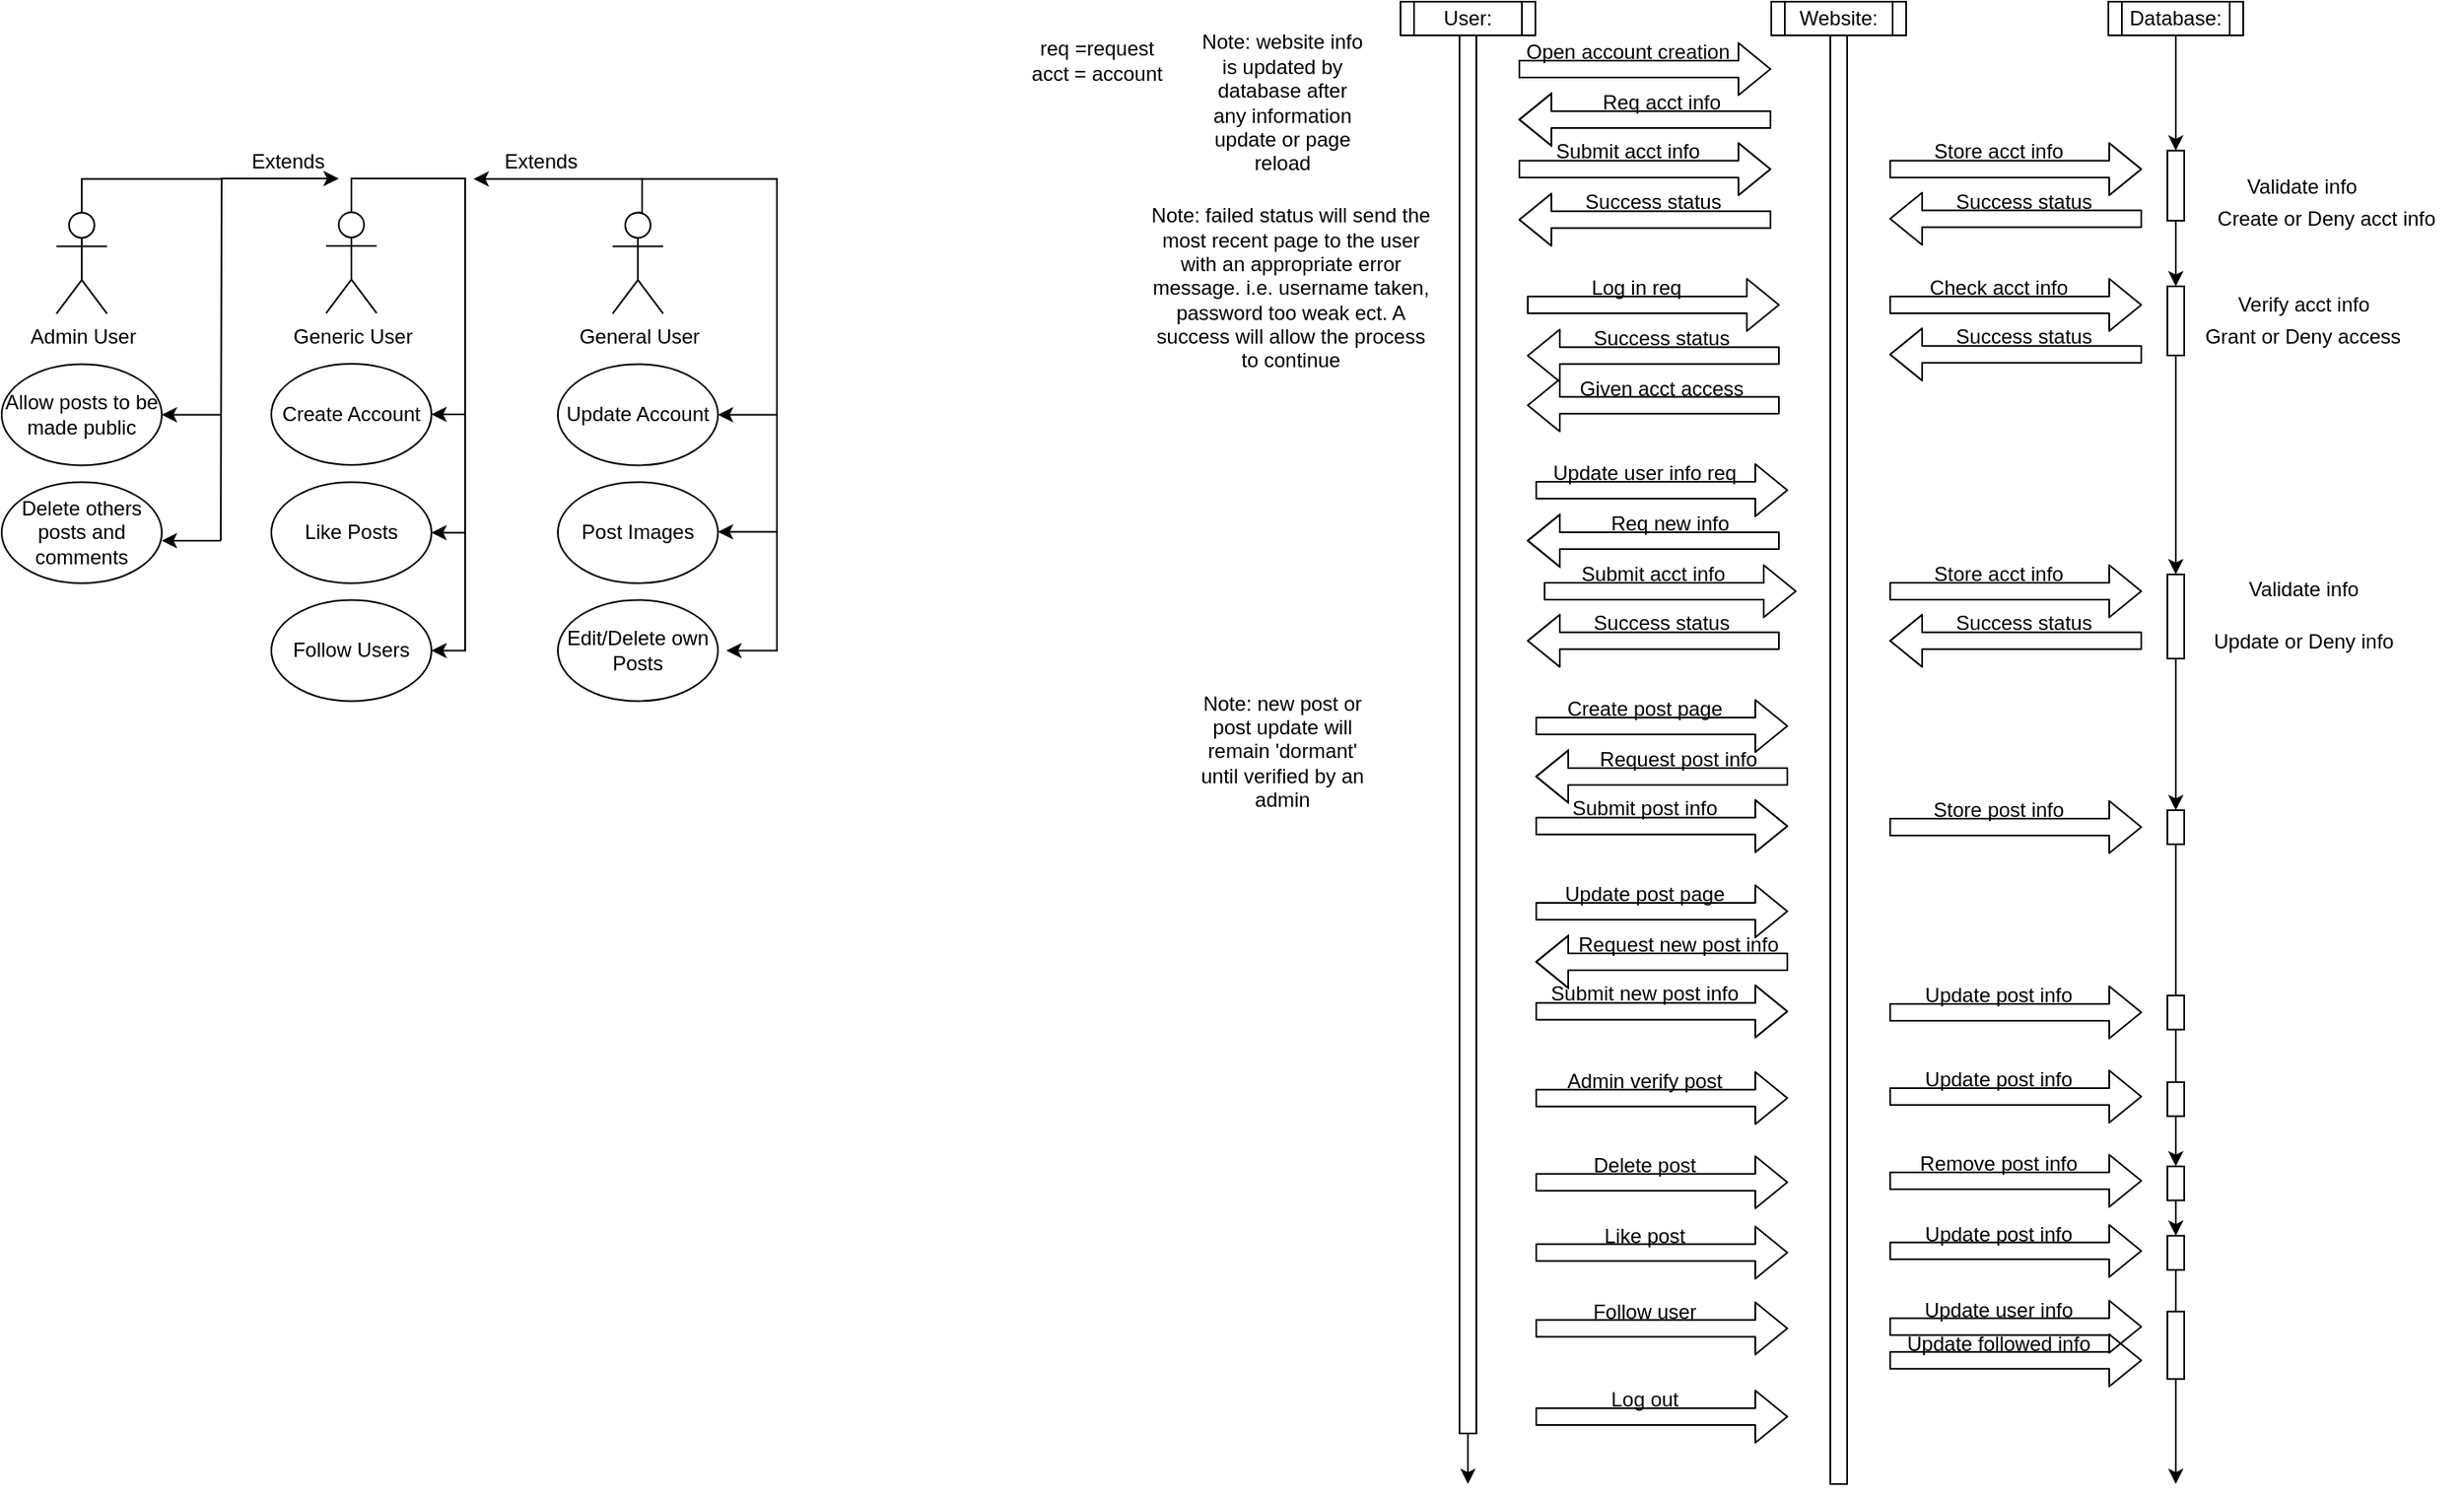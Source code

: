 <mxfile version="14.5.0" type="github">
  <diagram id="xQAQiBnubpCkgWLHh3Rl" name="Page-1">
    <mxGraphModel dx="1597" dy="1117" grid="1" gridSize="10" guides="1" tooltips="1" connect="1" arrows="1" fold="1" page="1" pageScale="1" pageWidth="850" pageHeight="1100" math="0" shadow="0">
      <root>
        <mxCell id="0" />
        <mxCell id="1" parent="0" />
        <mxCell id="hfRFohdYxngcztOoLjTW-9" style="edgeStyle=orthogonalEdgeStyle;rounded=0;orthogonalLoop=1;jettySize=auto;html=1;exitX=0.5;exitY=0;exitDx=0;exitDy=0;exitPerimeter=0;entryX=1;entryY=0.5;entryDx=0;entryDy=0;" parent="1" source="hfRFohdYxngcztOoLjTW-1" target="hfRFohdYxngcztOoLjTW-7" edge="1">
          <mxGeometry relative="1" as="geometry" />
        </mxCell>
        <mxCell id="hfRFohdYxngcztOoLjTW-10" style="edgeStyle=orthogonalEdgeStyle;rounded=0;orthogonalLoop=1;jettySize=auto;html=1;exitX=0.5;exitY=0;exitDx=0;exitDy=0;exitPerimeter=0;entryX=1;entryY=0.5;entryDx=0;entryDy=0;" parent="1" source="hfRFohdYxngcztOoLjTW-1" target="hfRFohdYxngcztOoLjTW-2" edge="1">
          <mxGeometry relative="1" as="geometry" />
        </mxCell>
        <mxCell id="hfRFohdYxngcztOoLjTW-14" style="edgeStyle=orthogonalEdgeStyle;rounded=0;orthogonalLoop=1;jettySize=auto;html=1;exitX=0.5;exitY=0;exitDx=0;exitDy=0;exitPerimeter=0;entryX=1;entryY=0.5;entryDx=0;entryDy=0;" parent="1" source="hfRFohdYxngcztOoLjTW-1" target="hfRFohdYxngcztOoLjTW-6" edge="1">
          <mxGeometry relative="1" as="geometry" />
        </mxCell>
        <mxCell id="hfRFohdYxngcztOoLjTW-1" value="Generic User" style="shape=umlActor;verticalLabelPosition=bottom;verticalAlign=top;html=1;outlineConnect=0;" parent="1" vertex="1">
          <mxGeometry x="-177.5" y="124.97" width="30" height="60" as="geometry" />
        </mxCell>
        <mxCell id="hfRFohdYxngcztOoLjTW-2" value="Create Account" style="ellipse;whiteSpace=wrap;html=1;" parent="1" vertex="1">
          <mxGeometry x="-210" y="214.97" width="95" height="60" as="geometry" />
        </mxCell>
        <mxCell id="hfRFohdYxngcztOoLjTW-3" value="Update Account" style="ellipse;whiteSpace=wrap;html=1;" parent="1" vertex="1">
          <mxGeometry x="-40" y="215.2" width="95" height="60" as="geometry" />
        </mxCell>
        <mxCell id="hfRFohdYxngcztOoLjTW-4" value="Post Images" style="ellipse;whiteSpace=wrap;html=1;" parent="1" vertex="1">
          <mxGeometry x="-40" y="285.2" width="95" height="60" as="geometry" />
        </mxCell>
        <mxCell id="hfRFohdYxngcztOoLjTW-5" value="Edit/Delete own Posts" style="ellipse;whiteSpace=wrap;html=1;" parent="1" vertex="1">
          <mxGeometry x="-40" y="355.2" width="95" height="60" as="geometry" />
        </mxCell>
        <mxCell id="hfRFohdYxngcztOoLjTW-6" value="Like Posts" style="ellipse;whiteSpace=wrap;html=1;" parent="1" vertex="1">
          <mxGeometry x="-210" y="285.2" width="95" height="60" as="geometry" />
        </mxCell>
        <mxCell id="hfRFohdYxngcztOoLjTW-7" value="Follow Users" style="ellipse;whiteSpace=wrap;html=1;" parent="1" vertex="1">
          <mxGeometry x="-210" y="355.2" width="95" height="60" as="geometry" />
        </mxCell>
        <mxCell id="hfRFohdYxngcztOoLjTW-15" value="User:" style="shape=process;whiteSpace=wrap;html=1;backgroundOutline=1;" parent="1" vertex="1">
          <mxGeometry x="460" width="80" height="20" as="geometry" />
        </mxCell>
        <mxCell id="D6UpC_t0k1VN66I-JDON-28" style="edgeStyle=orthogonalEdgeStyle;rounded=0;orthogonalLoop=1;jettySize=auto;html=1;exitX=0.5;exitY=1;exitDx=0;exitDy=0;" edge="1" parent="1" source="D6UpC_t0k1VN66I-JDON-97">
          <mxGeometry relative="1" as="geometry">
            <mxPoint x="920" y="880" as="targetPoint" />
          </mxGeometry>
        </mxCell>
        <mxCell id="hfRFohdYxngcztOoLjTW-16" value="Database:" style="shape=process;whiteSpace=wrap;html=1;backgroundOutline=1;" parent="1" vertex="1">
          <mxGeometry x="880" width="80" height="20" as="geometry" />
        </mxCell>
        <mxCell id="D6UpC_t0k1VN66I-JDON-189" style="edgeStyle=orthogonalEdgeStyle;rounded=0;orthogonalLoop=1;jettySize=auto;html=1;exitX=0.5;exitY=1;exitDx=0;exitDy=0;endArrow=classic;endFill=1;strokeColor=#000000;" edge="1" parent="1" source="hfRFohdYxngcztOoLjTW-40">
          <mxGeometry relative="1" as="geometry">
            <mxPoint x="500" y="880" as="targetPoint" />
          </mxGeometry>
        </mxCell>
        <mxCell id="hfRFohdYxngcztOoLjTW-40" value="" style="rounded=0;whiteSpace=wrap;html=1;" parent="1" vertex="1">
          <mxGeometry x="495" y="20" width="10" height="830" as="geometry" />
        </mxCell>
        <mxCell id="D6UpC_t0k1VN66I-JDON-3" value="Website:" style="shape=process;whiteSpace=wrap;html=1;backgroundOutline=1;" vertex="1" parent="1">
          <mxGeometry x="680" width="80" height="20" as="geometry" />
        </mxCell>
        <mxCell id="D6UpC_t0k1VN66I-JDON-4" value="" style="rounded=0;whiteSpace=wrap;html=1;" vertex="1" parent="1">
          <mxGeometry x="715" y="20" width="10" height="860" as="geometry" />
        </mxCell>
        <mxCell id="D6UpC_t0k1VN66I-JDON-20" value="" style="shape=flexArrow;endArrow=classic;html=1;" edge="1" parent="1">
          <mxGeometry width="50" height="50" relative="1" as="geometry">
            <mxPoint x="530" y="40" as="sourcePoint" />
            <mxPoint x="680" y="40" as="targetPoint" />
          </mxGeometry>
        </mxCell>
        <mxCell id="D6UpC_t0k1VN66I-JDON-21" value="Open account creation" style="text;html=1;strokeColor=none;fillColor=none;align=center;verticalAlign=middle;whiteSpace=wrap;rounded=0;" vertex="1" parent="1">
          <mxGeometry x="530" y="20" width="130" height="20" as="geometry" />
        </mxCell>
        <mxCell id="D6UpC_t0k1VN66I-JDON-23" value="" style="shape=flexArrow;endArrow=classic;html=1;entryX=0;entryY=1;entryDx=0;entryDy=0;" edge="1" parent="1">
          <mxGeometry width="50" height="50" relative="1" as="geometry">
            <mxPoint x="680" y="70" as="sourcePoint" />
            <mxPoint x="530" y="70" as="targetPoint" />
            <Array as="points">
              <mxPoint x="670" y="70" />
              <mxPoint x="550" y="70" />
            </Array>
          </mxGeometry>
        </mxCell>
        <mxCell id="D6UpC_t0k1VN66I-JDON-25" value="Req acct info" style="text;html=1;strokeColor=none;fillColor=none;align=center;verticalAlign=middle;whiteSpace=wrap;rounded=0;" vertex="1" parent="1">
          <mxGeometry x="550" y="50" width="130" height="20" as="geometry" />
        </mxCell>
        <mxCell id="D6UpC_t0k1VN66I-JDON-26" value="" style="shape=flexArrow;endArrow=classic;html=1;" edge="1" parent="1">
          <mxGeometry width="50" height="50" relative="1" as="geometry">
            <mxPoint x="530" y="99.43" as="sourcePoint" />
            <mxPoint x="680" y="99.43" as="targetPoint" />
          </mxGeometry>
        </mxCell>
        <mxCell id="D6UpC_t0k1VN66I-JDON-27" value="Submit acct info" style="text;html=1;strokeColor=none;fillColor=none;align=center;verticalAlign=middle;whiteSpace=wrap;rounded=0;" vertex="1" parent="1">
          <mxGeometry x="530" y="79.43" width="130" height="20" as="geometry" />
        </mxCell>
        <mxCell id="hfRFohdYxngcztOoLjTW-43" value="" style="rounded=0;whiteSpace=wrap;html=1;" parent="1" vertex="1">
          <mxGeometry x="915" y="88.4" width="10" height="41.6" as="geometry" />
        </mxCell>
        <mxCell id="D6UpC_t0k1VN66I-JDON-29" style="edgeStyle=orthogonalEdgeStyle;rounded=0;orthogonalLoop=1;jettySize=auto;html=1;exitX=0.5;exitY=1;exitDx=0;exitDy=0;" edge="1" parent="1" source="hfRFohdYxngcztOoLjTW-16" target="hfRFohdYxngcztOoLjTW-43">
          <mxGeometry relative="1" as="geometry">
            <mxPoint x="920.143" y="440" as="targetPoint" />
            <mxPoint x="920" y="20" as="sourcePoint" />
          </mxGeometry>
        </mxCell>
        <mxCell id="D6UpC_t0k1VN66I-JDON-30" value="" style="shape=flexArrow;endArrow=classic;html=1;" edge="1" parent="1">
          <mxGeometry width="50" height="50" relative="1" as="geometry">
            <mxPoint x="750" y="99.43" as="sourcePoint" />
            <mxPoint x="900" y="99.43" as="targetPoint" />
          </mxGeometry>
        </mxCell>
        <mxCell id="D6UpC_t0k1VN66I-JDON-31" value="Store acct info" style="text;html=1;strokeColor=none;fillColor=none;align=center;verticalAlign=middle;whiteSpace=wrap;rounded=0;" vertex="1" parent="1">
          <mxGeometry x="750" y="79.43" width="130" height="20" as="geometry" />
        </mxCell>
        <mxCell id="D6UpC_t0k1VN66I-JDON-32" value="Validate info" style="text;html=1;strokeColor=none;fillColor=none;align=center;verticalAlign=middle;whiteSpace=wrap;rounded=0;" vertex="1" parent="1">
          <mxGeometry x="930" y="100" width="130" height="20" as="geometry" />
        </mxCell>
        <mxCell id="D6UpC_t0k1VN66I-JDON-33" value="Create or Deny acct info" style="text;html=1;strokeColor=none;fillColor=none;align=center;verticalAlign=middle;whiteSpace=wrap;rounded=0;" vertex="1" parent="1">
          <mxGeometry x="929" y="119.43" width="161" height="20" as="geometry" />
        </mxCell>
        <mxCell id="D6UpC_t0k1VN66I-JDON-34" value="" style="shape=flexArrow;endArrow=classic;html=1;" edge="1" parent="1">
          <mxGeometry width="50" height="50" relative="1" as="geometry">
            <mxPoint x="900" y="128.86" as="sourcePoint" />
            <mxPoint x="750" y="128.86" as="targetPoint" />
          </mxGeometry>
        </mxCell>
        <mxCell id="D6UpC_t0k1VN66I-JDON-35" value="Success status" style="text;html=1;strokeColor=none;fillColor=none;align=center;verticalAlign=middle;whiteSpace=wrap;rounded=0;" vertex="1" parent="1">
          <mxGeometry x="760" y="108.69" width="140" height="20" as="geometry" />
        </mxCell>
        <mxCell id="D6UpC_t0k1VN66I-JDON-36" value="" style="shape=flexArrow;endArrow=classic;html=1;" edge="1" parent="1">
          <mxGeometry width="50" height="50" relative="1" as="geometry">
            <mxPoint x="680" y="129.43" as="sourcePoint" />
            <mxPoint x="530" y="129.43" as="targetPoint" />
          </mxGeometry>
        </mxCell>
        <mxCell id="D6UpC_t0k1VN66I-JDON-37" value="Success status" style="text;html=1;strokeColor=none;fillColor=none;align=center;verticalAlign=middle;whiteSpace=wrap;rounded=0;" vertex="1" parent="1">
          <mxGeometry x="540" y="109.26" width="140" height="20" as="geometry" />
        </mxCell>
        <mxCell id="D6UpC_t0k1VN66I-JDON-50" value="" style="shape=flexArrow;endArrow=classic;html=1;" edge="1" parent="1">
          <mxGeometry width="50" height="50" relative="1" as="geometry">
            <mxPoint x="535" y="180.0" as="sourcePoint" />
            <mxPoint x="685" y="180.0" as="targetPoint" />
          </mxGeometry>
        </mxCell>
        <mxCell id="D6UpC_t0k1VN66I-JDON-51" value="Log in req" style="text;html=1;strokeColor=none;fillColor=none;align=center;verticalAlign=middle;whiteSpace=wrap;rounded=0;" vertex="1" parent="1">
          <mxGeometry x="535" y="160" width="130" height="20" as="geometry" />
        </mxCell>
        <mxCell id="D6UpC_t0k1VN66I-JDON-54" value="" style="shape=flexArrow;endArrow=classic;html=1;" edge="1" parent="1">
          <mxGeometry width="50" height="50" relative="1" as="geometry">
            <mxPoint x="750" y="180.0" as="sourcePoint" />
            <mxPoint x="900" y="180.0" as="targetPoint" />
          </mxGeometry>
        </mxCell>
        <mxCell id="D6UpC_t0k1VN66I-JDON-55" value="Check acct info" style="text;html=1;strokeColor=none;fillColor=none;align=center;verticalAlign=middle;whiteSpace=wrap;rounded=0;" vertex="1" parent="1">
          <mxGeometry x="750" y="160" width="130" height="20" as="geometry" />
        </mxCell>
        <mxCell id="D6UpC_t0k1VN66I-JDON-56" value="" style="shape=flexArrow;endArrow=classic;html=1;" edge="1" parent="1">
          <mxGeometry width="50" height="50" relative="1" as="geometry">
            <mxPoint x="900" y="209.43" as="sourcePoint" />
            <mxPoint x="750" y="209.43" as="targetPoint" />
          </mxGeometry>
        </mxCell>
        <mxCell id="D6UpC_t0k1VN66I-JDON-57" value="Success status" style="text;html=1;strokeColor=none;fillColor=none;align=center;verticalAlign=middle;whiteSpace=wrap;rounded=0;" vertex="1" parent="1">
          <mxGeometry x="760" y="189.26" width="140" height="20" as="geometry" />
        </mxCell>
        <mxCell id="D6UpC_t0k1VN66I-JDON-61" value="Verify acct info" style="text;html=1;strokeColor=none;fillColor=none;align=center;verticalAlign=middle;whiteSpace=wrap;rounded=0;" vertex="1" parent="1">
          <mxGeometry x="931" y="169.83" width="130" height="20" as="geometry" />
        </mxCell>
        <mxCell id="D6UpC_t0k1VN66I-JDON-62" value="Grant or Deny access" style="text;html=1;strokeColor=none;fillColor=none;align=center;verticalAlign=middle;whiteSpace=wrap;rounded=0;" vertex="1" parent="1">
          <mxGeometry x="930" y="189.26" width="131" height="20" as="geometry" />
        </mxCell>
        <mxCell id="D6UpC_t0k1VN66I-JDON-63" value="" style="shape=flexArrow;endArrow=classic;html=1;" edge="1" parent="1">
          <mxGeometry width="50" height="50" relative="1" as="geometry">
            <mxPoint x="685" y="210.17" as="sourcePoint" />
            <mxPoint x="535" y="210.17" as="targetPoint" />
          </mxGeometry>
        </mxCell>
        <mxCell id="D6UpC_t0k1VN66I-JDON-64" value="Success status" style="text;html=1;strokeColor=none;fillColor=none;align=center;verticalAlign=middle;whiteSpace=wrap;rounded=0;" vertex="1" parent="1">
          <mxGeometry x="545" y="190" width="140" height="20" as="geometry" />
        </mxCell>
        <mxCell id="D6UpC_t0k1VN66I-JDON-65" value="" style="rounded=0;whiteSpace=wrap;html=1;" vertex="1" parent="1">
          <mxGeometry x="915" y="168.97" width="10" height="41.03" as="geometry" />
        </mxCell>
        <mxCell id="D6UpC_t0k1VN66I-JDON-66" style="edgeStyle=orthogonalEdgeStyle;rounded=0;orthogonalLoop=1;jettySize=auto;html=1;exitX=0.5;exitY=1;exitDx=0;exitDy=0;" edge="1" parent="1" source="hfRFohdYxngcztOoLjTW-43" target="D6UpC_t0k1VN66I-JDON-65">
          <mxGeometry relative="1" as="geometry">
            <mxPoint x="920.143" y="440" as="targetPoint" />
            <mxPoint x="920" y="148.97" as="sourcePoint" />
          </mxGeometry>
        </mxCell>
        <mxCell id="D6UpC_t0k1VN66I-JDON-68" value="Note: failed status will send the most recent page to the user with an appropriate error message. i.e. username taken, password too weak ect. A success will allow the process to continue" style="text;html=1;strokeColor=none;fillColor=none;align=center;verticalAlign=middle;whiteSpace=wrap;rounded=0;" vertex="1" parent="1">
          <mxGeometry x="310" y="160" width="170" height="20" as="geometry" />
        </mxCell>
        <mxCell id="D6UpC_t0k1VN66I-JDON-69" value="" style="shape=flexArrow;endArrow=classic;html=1;" edge="1" parent="1">
          <mxGeometry width="50" height="50" relative="1" as="geometry">
            <mxPoint x="685" y="239.67" as="sourcePoint" />
            <mxPoint x="535" y="239.67" as="targetPoint" />
          </mxGeometry>
        </mxCell>
        <mxCell id="D6UpC_t0k1VN66I-JDON-70" value="Given acct access" style="text;html=1;strokeColor=none;fillColor=none;align=center;verticalAlign=middle;whiteSpace=wrap;rounded=0;" vertex="1" parent="1">
          <mxGeometry x="545" y="219.5" width="140" height="20" as="geometry" />
        </mxCell>
        <mxCell id="D6UpC_t0k1VN66I-JDON-72" value="" style="shape=flexArrow;endArrow=classic;html=1;" edge="1" parent="1">
          <mxGeometry width="50" height="50" relative="1" as="geometry">
            <mxPoint x="540" y="430.0" as="sourcePoint" />
            <mxPoint x="690" y="430.0" as="targetPoint" />
          </mxGeometry>
        </mxCell>
        <mxCell id="D6UpC_t0k1VN66I-JDON-73" value="Create post page" style="text;html=1;strokeColor=none;fillColor=none;align=center;verticalAlign=middle;whiteSpace=wrap;rounded=0;" vertex="1" parent="1">
          <mxGeometry x="540" y="410" width="130" height="20" as="geometry" />
        </mxCell>
        <mxCell id="D6UpC_t0k1VN66I-JDON-74" value="" style="shape=flexArrow;endArrow=classic;html=1;entryX=0;entryY=1;entryDx=0;entryDy=0;" edge="1" parent="1">
          <mxGeometry width="50" height="50" relative="1" as="geometry">
            <mxPoint x="690" y="460.0" as="sourcePoint" />
            <mxPoint x="540" y="460.0" as="targetPoint" />
            <Array as="points">
              <mxPoint x="680" y="460" />
              <mxPoint x="560" y="460" />
            </Array>
          </mxGeometry>
        </mxCell>
        <mxCell id="D6UpC_t0k1VN66I-JDON-75" value="Request post info" style="text;html=1;strokeColor=none;fillColor=none;align=center;verticalAlign=middle;whiteSpace=wrap;rounded=0;" vertex="1" parent="1">
          <mxGeometry x="560" y="440" width="130" height="20" as="geometry" />
        </mxCell>
        <mxCell id="D6UpC_t0k1VN66I-JDON-76" value="" style="shape=flexArrow;endArrow=classic;html=1;" edge="1" parent="1">
          <mxGeometry width="50" height="50" relative="1" as="geometry">
            <mxPoint x="540" y="489.43" as="sourcePoint" />
            <mxPoint x="690" y="489.43" as="targetPoint" />
          </mxGeometry>
        </mxCell>
        <mxCell id="D6UpC_t0k1VN66I-JDON-77" value="Submit post info" style="text;html=1;strokeColor=none;fillColor=none;align=center;verticalAlign=middle;whiteSpace=wrap;rounded=0;" vertex="1" parent="1">
          <mxGeometry x="540" y="469.43" width="130" height="20" as="geometry" />
        </mxCell>
        <mxCell id="D6UpC_t0k1VN66I-JDON-78" value="" style="shape=flexArrow;endArrow=classic;html=1;" edge="1" parent="1">
          <mxGeometry width="50" height="50" relative="1" as="geometry">
            <mxPoint x="750" y="490.0" as="sourcePoint" />
            <mxPoint x="900" y="490.0" as="targetPoint" />
          </mxGeometry>
        </mxCell>
        <mxCell id="D6UpC_t0k1VN66I-JDON-79" value="Store post info" style="text;html=1;strokeColor=none;fillColor=none;align=center;verticalAlign=middle;whiteSpace=wrap;rounded=0;" vertex="1" parent="1">
          <mxGeometry x="750" y="470" width="130" height="20" as="geometry" />
        </mxCell>
        <mxCell id="D6UpC_t0k1VN66I-JDON-80" value="" style="rounded=0;whiteSpace=wrap;html=1;" vertex="1" parent="1">
          <mxGeometry x="915" y="480" width="10" height="20.23" as="geometry" />
        </mxCell>
        <mxCell id="D6UpC_t0k1VN66I-JDON-81" style="edgeStyle=orthogonalEdgeStyle;rounded=0;orthogonalLoop=1;jettySize=auto;html=1;exitX=0.5;exitY=1;exitDx=0;exitDy=0;" edge="1" parent="1" source="D6UpC_t0k1VN66I-JDON-128" target="D6UpC_t0k1VN66I-JDON-80">
          <mxGeometry relative="1" as="geometry">
            <mxPoint x="920.143" y="440" as="targetPoint" />
            <mxPoint x="920" y="210" as="sourcePoint" />
          </mxGeometry>
        </mxCell>
        <mxCell id="D6UpC_t0k1VN66I-JDON-82" value="Note: new post or post update will remain &#39;dormant&#39; until verified by an admin" style="text;html=1;strokeColor=none;fillColor=none;align=center;verticalAlign=middle;whiteSpace=wrap;rounded=0;" vertex="1" parent="1">
          <mxGeometry x="340" y="410" width="100" height="70" as="geometry" />
        </mxCell>
        <mxCell id="D6UpC_t0k1VN66I-JDON-83" value="" style="shape=flexArrow;endArrow=classic;html=1;" edge="1" parent="1">
          <mxGeometry width="50" height="50" relative="1" as="geometry">
            <mxPoint x="540" y="700.83" as="sourcePoint" />
            <mxPoint x="690" y="700.83" as="targetPoint" />
          </mxGeometry>
        </mxCell>
        <mxCell id="D6UpC_t0k1VN66I-JDON-84" value="Delete post" style="text;html=1;strokeColor=none;fillColor=none;align=center;verticalAlign=middle;whiteSpace=wrap;rounded=0;" vertex="1" parent="1">
          <mxGeometry x="540" y="680.83" width="130" height="20" as="geometry" />
        </mxCell>
        <mxCell id="D6UpC_t0k1VN66I-JDON-85" value="" style="shape=flexArrow;endArrow=classic;html=1;" edge="1" parent="1">
          <mxGeometry width="50" height="50" relative="1" as="geometry">
            <mxPoint x="750" y="700" as="sourcePoint" />
            <mxPoint x="900" y="700" as="targetPoint" />
          </mxGeometry>
        </mxCell>
        <mxCell id="D6UpC_t0k1VN66I-JDON-86" value="Remove post info" style="text;html=1;strokeColor=none;fillColor=none;align=center;verticalAlign=middle;whiteSpace=wrap;rounded=0;" vertex="1" parent="1">
          <mxGeometry x="750" y="680" width="130" height="20" as="geometry" />
        </mxCell>
        <mxCell id="D6UpC_t0k1VN66I-JDON-87" value="" style="rounded=0;whiteSpace=wrap;html=1;" vertex="1" parent="1">
          <mxGeometry x="915" y="691.43" width="10" height="20.23" as="geometry" />
        </mxCell>
        <mxCell id="D6UpC_t0k1VN66I-JDON-88" style="edgeStyle=orthogonalEdgeStyle;rounded=0;orthogonalLoop=1;jettySize=auto;html=1;exitX=0.5;exitY=1;exitDx=0;exitDy=0;" edge="1" parent="1" source="D6UpC_t0k1VN66I-JDON-80" target="D6UpC_t0k1VN66I-JDON-87">
          <mxGeometry relative="1" as="geometry">
            <mxPoint x="920" y="660" as="targetPoint" />
            <mxPoint x="920" y="500.23" as="sourcePoint" />
          </mxGeometry>
        </mxCell>
        <mxCell id="D6UpC_t0k1VN66I-JDON-90" value="Like post" style="text;html=1;strokeColor=none;fillColor=none;align=center;verticalAlign=middle;whiteSpace=wrap;rounded=0;" vertex="1" parent="1">
          <mxGeometry x="540" y="722.66" width="130" height="20" as="geometry" />
        </mxCell>
        <mxCell id="D6UpC_t0k1VN66I-JDON-93" value="" style="shape=flexArrow;endArrow=classic;html=1;" edge="1" parent="1">
          <mxGeometry width="50" height="50" relative="1" as="geometry">
            <mxPoint x="540" y="742.66" as="sourcePoint" />
            <mxPoint x="690" y="742.66" as="targetPoint" />
          </mxGeometry>
        </mxCell>
        <mxCell id="D6UpC_t0k1VN66I-JDON-95" value="Update post info" style="text;html=1;strokeColor=none;fillColor=none;align=center;verticalAlign=middle;whiteSpace=wrap;rounded=0;" vertex="1" parent="1">
          <mxGeometry x="750" y="721.66" width="130" height="20" as="geometry" />
        </mxCell>
        <mxCell id="D6UpC_t0k1VN66I-JDON-96" value="" style="shape=flexArrow;endArrow=classic;html=1;" edge="1" parent="1">
          <mxGeometry width="50" height="50" relative="1" as="geometry">
            <mxPoint x="750" y="741.66" as="sourcePoint" />
            <mxPoint x="900" y="741.66" as="targetPoint" />
          </mxGeometry>
        </mxCell>
        <mxCell id="D6UpC_t0k1VN66I-JDON-97" value="" style="rounded=0;whiteSpace=wrap;html=1;" vertex="1" parent="1">
          <mxGeometry x="915" y="732.66" width="10" height="20.23" as="geometry" />
        </mxCell>
        <mxCell id="D6UpC_t0k1VN66I-JDON-98" style="edgeStyle=orthogonalEdgeStyle;rounded=0;orthogonalLoop=1;jettySize=auto;html=1;exitX=0.5;exitY=1;exitDx=0;exitDy=0;" edge="1" parent="1" source="D6UpC_t0k1VN66I-JDON-87" target="D6UpC_t0k1VN66I-JDON-97">
          <mxGeometry relative="1" as="geometry">
            <mxPoint x="920" y="881.66" as="targetPoint" />
            <mxPoint x="920" y="651.66" as="sourcePoint" />
          </mxGeometry>
        </mxCell>
        <mxCell id="D6UpC_t0k1VN66I-JDON-100" value="Note: website info is updated by database after any information update or page reload" style="text;html=1;strokeColor=none;fillColor=none;align=center;verticalAlign=middle;whiteSpace=wrap;rounded=0;" vertex="1" parent="1">
          <mxGeometry x="340" y="15" width="100" height="90" as="geometry" />
        </mxCell>
        <mxCell id="D6UpC_t0k1VN66I-JDON-101" value="Follow user" style="text;html=1;strokeColor=none;fillColor=none;align=center;verticalAlign=middle;whiteSpace=wrap;rounded=0;" vertex="1" parent="1">
          <mxGeometry x="540" y="767.66" width="130" height="20" as="geometry" />
        </mxCell>
        <mxCell id="D6UpC_t0k1VN66I-JDON-102" value="" style="shape=flexArrow;endArrow=classic;html=1;" edge="1" parent="1">
          <mxGeometry width="50" height="50" relative="1" as="geometry">
            <mxPoint x="540" y="787.66" as="sourcePoint" />
            <mxPoint x="690" y="787.66" as="targetPoint" />
          </mxGeometry>
        </mxCell>
        <mxCell id="D6UpC_t0k1VN66I-JDON-104" value="Update user info" style="text;html=1;strokeColor=none;fillColor=none;align=center;verticalAlign=middle;whiteSpace=wrap;rounded=0;" vertex="1" parent="1">
          <mxGeometry x="750" y="766.66" width="130" height="20" as="geometry" />
        </mxCell>
        <mxCell id="D6UpC_t0k1VN66I-JDON-105" value="" style="shape=flexArrow;endArrow=classic;html=1;" edge="1" parent="1">
          <mxGeometry width="50" height="50" relative="1" as="geometry">
            <mxPoint x="750" y="786.66" as="sourcePoint" />
            <mxPoint x="900" y="786.66" as="targetPoint" />
          </mxGeometry>
        </mxCell>
        <mxCell id="D6UpC_t0k1VN66I-JDON-106" value="Update followed info" style="text;html=1;strokeColor=none;fillColor=none;align=center;verticalAlign=middle;whiteSpace=wrap;rounded=0;" vertex="1" parent="1">
          <mxGeometry x="750" y="786.66" width="130" height="20" as="geometry" />
        </mxCell>
        <mxCell id="D6UpC_t0k1VN66I-JDON-107" value="" style="shape=flexArrow;endArrow=classic;html=1;" edge="1" parent="1">
          <mxGeometry width="50" height="50" relative="1" as="geometry">
            <mxPoint x="750" y="806.66" as="sourcePoint" />
            <mxPoint x="900" y="806.66" as="targetPoint" />
          </mxGeometry>
        </mxCell>
        <mxCell id="D6UpC_t0k1VN66I-JDON-108" value="" style="rounded=0;whiteSpace=wrap;html=1;" vertex="1" parent="1">
          <mxGeometry x="915" y="777.66" width="10" height="40" as="geometry" />
        </mxCell>
        <mxCell id="D6UpC_t0k1VN66I-JDON-109" value="Update user info req" style="text;html=1;strokeColor=none;fillColor=none;align=center;verticalAlign=middle;whiteSpace=wrap;rounded=0;" vertex="1" parent="1">
          <mxGeometry x="540" y="270" width="130" height="20" as="geometry" />
        </mxCell>
        <mxCell id="D6UpC_t0k1VN66I-JDON-110" value="" style="shape=flexArrow;endArrow=classic;html=1;" edge="1" parent="1">
          <mxGeometry width="50" height="50" relative="1" as="geometry">
            <mxPoint x="540" y="290" as="sourcePoint" />
            <mxPoint x="690" y="290" as="targetPoint" />
          </mxGeometry>
        </mxCell>
        <mxCell id="D6UpC_t0k1VN66I-JDON-111" value="req =request&lt;br&gt;acct = account" style="text;html=1;strokeColor=none;fillColor=none;align=center;verticalAlign=middle;whiteSpace=wrap;rounded=0;" vertex="1" parent="1">
          <mxGeometry x="230" width="100" height="70" as="geometry" />
        </mxCell>
        <mxCell id="D6UpC_t0k1VN66I-JDON-112" value="" style="shape=flexArrow;endArrow=classic;html=1;entryX=0;entryY=1;entryDx=0;entryDy=0;" edge="1" parent="1">
          <mxGeometry width="50" height="50" relative="1" as="geometry">
            <mxPoint x="685" y="320" as="sourcePoint" />
            <mxPoint x="535" y="320" as="targetPoint" />
            <Array as="points">
              <mxPoint x="675" y="320" />
              <mxPoint x="555" y="320" />
            </Array>
          </mxGeometry>
        </mxCell>
        <mxCell id="D6UpC_t0k1VN66I-JDON-113" value="Req new info" style="text;html=1;strokeColor=none;fillColor=none;align=center;verticalAlign=middle;whiteSpace=wrap;rounded=0;" vertex="1" parent="1">
          <mxGeometry x="555" y="300" width="130" height="20" as="geometry" />
        </mxCell>
        <mxCell id="D6UpC_t0k1VN66I-JDON-116" value="" style="shape=flexArrow;endArrow=classic;html=1;" edge="1" parent="1">
          <mxGeometry width="50" height="50" relative="1" as="geometry">
            <mxPoint x="545" y="350.0" as="sourcePoint" />
            <mxPoint x="695" y="350.0" as="targetPoint" />
          </mxGeometry>
        </mxCell>
        <mxCell id="D6UpC_t0k1VN66I-JDON-117" value="Submit acct info" style="text;html=1;strokeColor=none;fillColor=none;align=center;verticalAlign=middle;whiteSpace=wrap;rounded=0;" vertex="1" parent="1">
          <mxGeometry x="545" y="330" width="130" height="20" as="geometry" />
        </mxCell>
        <mxCell id="D6UpC_t0k1VN66I-JDON-120" value="" style="shape=flexArrow;endArrow=classic;html=1;" edge="1" parent="1">
          <mxGeometry width="50" height="50" relative="1" as="geometry">
            <mxPoint x="750" y="350.0" as="sourcePoint" />
            <mxPoint x="900" y="350.0" as="targetPoint" />
          </mxGeometry>
        </mxCell>
        <mxCell id="D6UpC_t0k1VN66I-JDON-121" value="Store acct info" style="text;html=1;strokeColor=none;fillColor=none;align=center;verticalAlign=middle;whiteSpace=wrap;rounded=0;" vertex="1" parent="1">
          <mxGeometry x="750" y="330" width="130" height="20" as="geometry" />
        </mxCell>
        <mxCell id="D6UpC_t0k1VN66I-JDON-122" value="" style="shape=flexArrow;endArrow=classic;html=1;" edge="1" parent="1">
          <mxGeometry width="50" height="50" relative="1" as="geometry">
            <mxPoint x="900" y="379.43" as="sourcePoint" />
            <mxPoint x="750" y="379.43" as="targetPoint" />
          </mxGeometry>
        </mxCell>
        <mxCell id="D6UpC_t0k1VN66I-JDON-123" value="Success status" style="text;html=1;strokeColor=none;fillColor=none;align=center;verticalAlign=middle;whiteSpace=wrap;rounded=0;" vertex="1" parent="1">
          <mxGeometry x="760" y="359.26" width="140" height="20" as="geometry" />
        </mxCell>
        <mxCell id="D6UpC_t0k1VN66I-JDON-124" value="Validate info" style="text;html=1;strokeColor=none;fillColor=none;align=center;verticalAlign=middle;whiteSpace=wrap;rounded=0;" vertex="1" parent="1">
          <mxGeometry x="931" y="339.26" width="130" height="20" as="geometry" />
        </mxCell>
        <mxCell id="D6UpC_t0k1VN66I-JDON-125" value="Update or Deny info" style="text;html=1;strokeColor=none;fillColor=none;align=center;verticalAlign=middle;whiteSpace=wrap;rounded=0;" vertex="1" parent="1">
          <mxGeometry x="931" y="370" width="130" height="20" as="geometry" />
        </mxCell>
        <mxCell id="D6UpC_t0k1VN66I-JDON-126" value="" style="shape=flexArrow;endArrow=classic;html=1;" edge="1" parent="1">
          <mxGeometry width="50" height="50" relative="1" as="geometry">
            <mxPoint x="685" y="379.43" as="sourcePoint" />
            <mxPoint x="535" y="379.43" as="targetPoint" />
          </mxGeometry>
        </mxCell>
        <mxCell id="D6UpC_t0k1VN66I-JDON-127" value="Success status" style="text;html=1;strokeColor=none;fillColor=none;align=center;verticalAlign=middle;whiteSpace=wrap;rounded=0;" vertex="1" parent="1">
          <mxGeometry x="545" y="359.26" width="140" height="20" as="geometry" />
        </mxCell>
        <mxCell id="D6UpC_t0k1VN66I-JDON-128" value="" style="rounded=0;whiteSpace=wrap;html=1;" vertex="1" parent="1">
          <mxGeometry x="915" y="340" width="10" height="50" as="geometry" />
        </mxCell>
        <mxCell id="D6UpC_t0k1VN66I-JDON-129" style="edgeStyle=orthogonalEdgeStyle;rounded=0;orthogonalLoop=1;jettySize=auto;html=1;exitX=0.5;exitY=1;exitDx=0;exitDy=0;" edge="1" parent="1" source="D6UpC_t0k1VN66I-JDON-65" target="D6UpC_t0k1VN66I-JDON-128">
          <mxGeometry relative="1" as="geometry">
            <mxPoint x="920" y="480" as="targetPoint" />
            <mxPoint x="920" y="210" as="sourcePoint" />
          </mxGeometry>
        </mxCell>
        <mxCell id="D6UpC_t0k1VN66I-JDON-133" style="edgeStyle=orthogonalEdgeStyle;rounded=0;orthogonalLoop=1;jettySize=auto;html=1;exitX=0.5;exitY=0;exitDx=0;exitDy=0;exitPerimeter=0;" edge="1" parent="1" source="D6UpC_t0k1VN66I-JDON-131">
          <mxGeometry relative="1" as="geometry">
            <mxPoint x="60" y="385.2" as="targetPoint" />
            <Array as="points">
              <mxPoint x="10" y="125.2" />
              <mxPoint x="10" y="105.2" />
              <mxPoint x="90" y="105.2" />
              <mxPoint x="90" y="385.2" />
            </Array>
          </mxGeometry>
        </mxCell>
        <mxCell id="D6UpC_t0k1VN66I-JDON-131" value="General User" style="shape=umlActor;verticalLabelPosition=bottom;verticalAlign=top;html=1;outlineConnect=0;" vertex="1" parent="1">
          <mxGeometry x="-7.5" y="125.2" width="30" height="60" as="geometry" />
        </mxCell>
        <mxCell id="D6UpC_t0k1VN66I-JDON-136" value="" style="endArrow=classic;html=1;entryX=1;entryY=0.5;entryDx=0;entryDy=0;" edge="1" parent="1" target="hfRFohdYxngcztOoLjTW-3">
          <mxGeometry width="50" height="50" relative="1" as="geometry">
            <mxPoint x="90" y="245.2" as="sourcePoint" />
            <mxPoint x="140" y="195.2" as="targetPoint" />
          </mxGeometry>
        </mxCell>
        <mxCell id="D6UpC_t0k1VN66I-JDON-137" value="" style="endArrow=classic;html=1;entryX=1;entryY=0.5;entryDx=0;entryDy=0;" edge="1" parent="1">
          <mxGeometry width="50" height="50" relative="1" as="geometry">
            <mxPoint x="90" y="314.7" as="sourcePoint" />
            <mxPoint x="55" y="314.7" as="targetPoint" />
          </mxGeometry>
        </mxCell>
        <mxCell id="D6UpC_t0k1VN66I-JDON-138" value="" style="endArrow=classic;html=1;" edge="1" parent="1">
          <mxGeometry width="50" height="50" relative="1" as="geometry">
            <mxPoint x="10" y="105.2" as="sourcePoint" />
            <mxPoint x="-90" y="105.2" as="targetPoint" />
          </mxGeometry>
        </mxCell>
        <mxCell id="D6UpC_t0k1VN66I-JDON-139" value="Extends" style="text;html=1;strokeColor=none;fillColor=none;align=center;verticalAlign=middle;whiteSpace=wrap;rounded=0;" vertex="1" parent="1">
          <mxGeometry x="-70" y="85" width="40" height="20" as="geometry" />
        </mxCell>
        <mxCell id="D6UpC_t0k1VN66I-JDON-149" value="Allow posts to be made public" style="ellipse;whiteSpace=wrap;html=1;" vertex="1" parent="1">
          <mxGeometry x="-370" y="215.2" width="95" height="60" as="geometry" />
        </mxCell>
        <mxCell id="D6UpC_t0k1VN66I-JDON-150" value="Delete others posts and comments" style="ellipse;whiteSpace=wrap;html=1;" vertex="1" parent="1">
          <mxGeometry x="-370" y="285.2" width="95" height="60" as="geometry" />
        </mxCell>
        <mxCell id="D6UpC_t0k1VN66I-JDON-157" style="edgeStyle=orthogonalEdgeStyle;rounded=0;orthogonalLoop=1;jettySize=auto;html=1;exitX=0.5;exitY=0;exitDx=0;exitDy=0;exitPerimeter=0;endArrow=none;endFill=0;" edge="1" parent="1" source="D6UpC_t0k1VN66I-JDON-153">
          <mxGeometry relative="1" as="geometry">
            <mxPoint x="-240" y="320" as="targetPoint" />
          </mxGeometry>
        </mxCell>
        <mxCell id="D6UpC_t0k1VN66I-JDON-153" value="Admin User" style="shape=umlActor;verticalLabelPosition=bottom;verticalAlign=top;html=1;outlineConnect=0;" vertex="1" parent="1">
          <mxGeometry x="-337.5" y="125.2" width="30" height="60" as="geometry" />
        </mxCell>
        <mxCell id="D6UpC_t0k1VN66I-JDON-154" value="" style="endArrow=classic;html=1;entryX=1;entryY=0.5;entryDx=0;entryDy=0;" edge="1" parent="1" target="D6UpC_t0k1VN66I-JDON-149">
          <mxGeometry width="50" height="50" relative="1" as="geometry">
            <mxPoint x="-240" y="245.2" as="sourcePoint" />
            <mxPoint x="-190" y="195.2" as="targetPoint" />
          </mxGeometry>
        </mxCell>
        <mxCell id="D6UpC_t0k1VN66I-JDON-155" value="" style="endArrow=classic;html=1;entryX=1;entryY=0.5;entryDx=0;entryDy=0;" edge="1" parent="1">
          <mxGeometry width="50" height="50" relative="1" as="geometry">
            <mxPoint x="-240" y="320.0" as="sourcePoint" />
            <mxPoint x="-275" y="320.0" as="targetPoint" />
          </mxGeometry>
        </mxCell>
        <mxCell id="D6UpC_t0k1VN66I-JDON-156" value="Extends" style="text;html=1;strokeColor=none;fillColor=none;align=center;verticalAlign=middle;whiteSpace=wrap;rounded=0;" vertex="1" parent="1">
          <mxGeometry x="-220" y="85" width="40" height="20" as="geometry" />
        </mxCell>
        <mxCell id="D6UpC_t0k1VN66I-JDON-159" value="" style="endArrow=classic;html=1;strokeColor=#000000;" edge="1" parent="1">
          <mxGeometry width="50" height="50" relative="1" as="geometry">
            <mxPoint x="-240" y="105" as="sourcePoint" />
            <mxPoint x="-170" y="105" as="targetPoint" />
          </mxGeometry>
        </mxCell>
        <mxCell id="D6UpC_t0k1VN66I-JDON-169" value="" style="shape=flexArrow;endArrow=classic;html=1;" edge="1" parent="1">
          <mxGeometry width="50" height="50" relative="1" as="geometry">
            <mxPoint x="540" y="540.0" as="sourcePoint" />
            <mxPoint x="690" y="540.0" as="targetPoint" />
          </mxGeometry>
        </mxCell>
        <mxCell id="D6UpC_t0k1VN66I-JDON-170" value="Update post page" style="text;html=1;strokeColor=none;fillColor=none;align=center;verticalAlign=middle;whiteSpace=wrap;rounded=0;" vertex="1" parent="1">
          <mxGeometry x="540" y="520" width="130" height="20" as="geometry" />
        </mxCell>
        <mxCell id="D6UpC_t0k1VN66I-JDON-171" value="" style="shape=flexArrow;endArrow=classic;html=1;entryX=0;entryY=1;entryDx=0;entryDy=0;" edge="1" parent="1">
          <mxGeometry width="50" height="50" relative="1" as="geometry">
            <mxPoint x="690" y="570.0" as="sourcePoint" />
            <mxPoint x="540" y="570.0" as="targetPoint" />
            <Array as="points">
              <mxPoint x="680" y="570" />
              <mxPoint x="560" y="570" />
            </Array>
          </mxGeometry>
        </mxCell>
        <mxCell id="D6UpC_t0k1VN66I-JDON-172" value="Request new post info" style="text;html=1;strokeColor=none;fillColor=none;align=center;verticalAlign=middle;whiteSpace=wrap;rounded=0;" vertex="1" parent="1">
          <mxGeometry x="560" y="550" width="130" height="20" as="geometry" />
        </mxCell>
        <mxCell id="D6UpC_t0k1VN66I-JDON-173" value="" style="shape=flexArrow;endArrow=classic;html=1;" edge="1" parent="1">
          <mxGeometry width="50" height="50" relative="1" as="geometry">
            <mxPoint x="540" y="599.43" as="sourcePoint" />
            <mxPoint x="690" y="599.43" as="targetPoint" />
          </mxGeometry>
        </mxCell>
        <mxCell id="D6UpC_t0k1VN66I-JDON-174" value="Submit new post info" style="text;html=1;strokeColor=none;fillColor=none;align=center;verticalAlign=middle;whiteSpace=wrap;rounded=0;" vertex="1" parent="1">
          <mxGeometry x="540" y="579.43" width="130" height="20" as="geometry" />
        </mxCell>
        <mxCell id="D6UpC_t0k1VN66I-JDON-175" value="" style="shape=flexArrow;endArrow=classic;html=1;" edge="1" parent="1">
          <mxGeometry width="50" height="50" relative="1" as="geometry">
            <mxPoint x="750" y="600" as="sourcePoint" />
            <mxPoint x="900" y="600" as="targetPoint" />
          </mxGeometry>
        </mxCell>
        <mxCell id="D6UpC_t0k1VN66I-JDON-176" value="Update post info" style="text;html=1;strokeColor=none;fillColor=none;align=center;verticalAlign=middle;whiteSpace=wrap;rounded=0;" vertex="1" parent="1">
          <mxGeometry x="750" y="580" width="130" height="20" as="geometry" />
        </mxCell>
        <mxCell id="D6UpC_t0k1VN66I-JDON-177" value="" style="rounded=0;whiteSpace=wrap;html=1;" vertex="1" parent="1">
          <mxGeometry x="915" y="590" width="10" height="20.23" as="geometry" />
        </mxCell>
        <mxCell id="D6UpC_t0k1VN66I-JDON-178" value="" style="shape=flexArrow;endArrow=classic;html=1;" edge="1" parent="1">
          <mxGeometry width="50" height="50" relative="1" as="geometry">
            <mxPoint x="540" y="650.83" as="sourcePoint" />
            <mxPoint x="690" y="650.83" as="targetPoint" />
          </mxGeometry>
        </mxCell>
        <mxCell id="D6UpC_t0k1VN66I-JDON-179" value="Admin verify post" style="text;html=1;strokeColor=none;fillColor=none;align=center;verticalAlign=middle;whiteSpace=wrap;rounded=0;" vertex="1" parent="1">
          <mxGeometry x="540" y="630.83" width="130" height="20" as="geometry" />
        </mxCell>
        <mxCell id="D6UpC_t0k1VN66I-JDON-180" value="" style="shape=flexArrow;endArrow=classic;html=1;" edge="1" parent="1">
          <mxGeometry width="50" height="50" relative="1" as="geometry">
            <mxPoint x="750" y="650" as="sourcePoint" />
            <mxPoint x="900" y="650" as="targetPoint" />
          </mxGeometry>
        </mxCell>
        <mxCell id="D6UpC_t0k1VN66I-JDON-181" value="Update post info" style="text;html=1;strokeColor=none;fillColor=none;align=center;verticalAlign=middle;whiteSpace=wrap;rounded=0;" vertex="1" parent="1">
          <mxGeometry x="750" y="630" width="130" height="20" as="geometry" />
        </mxCell>
        <mxCell id="D6UpC_t0k1VN66I-JDON-182" value="" style="rounded=0;whiteSpace=wrap;html=1;" vertex="1" parent="1">
          <mxGeometry x="915" y="641.43" width="10" height="20.23" as="geometry" />
        </mxCell>
        <mxCell id="D6UpC_t0k1VN66I-JDON-185" value="Log out" style="text;html=1;strokeColor=none;fillColor=none;align=center;verticalAlign=middle;whiteSpace=wrap;rounded=0;" vertex="1" parent="1">
          <mxGeometry x="540" y="820" width="130" height="20" as="geometry" />
        </mxCell>
        <mxCell id="D6UpC_t0k1VN66I-JDON-186" value="" style="shape=flexArrow;endArrow=classic;html=1;" edge="1" parent="1">
          <mxGeometry width="50" height="50" relative="1" as="geometry">
            <mxPoint x="540" y="840.0" as="sourcePoint" />
            <mxPoint x="690" y="840.0" as="targetPoint" />
          </mxGeometry>
        </mxCell>
      </root>
    </mxGraphModel>
  </diagram>
</mxfile>
